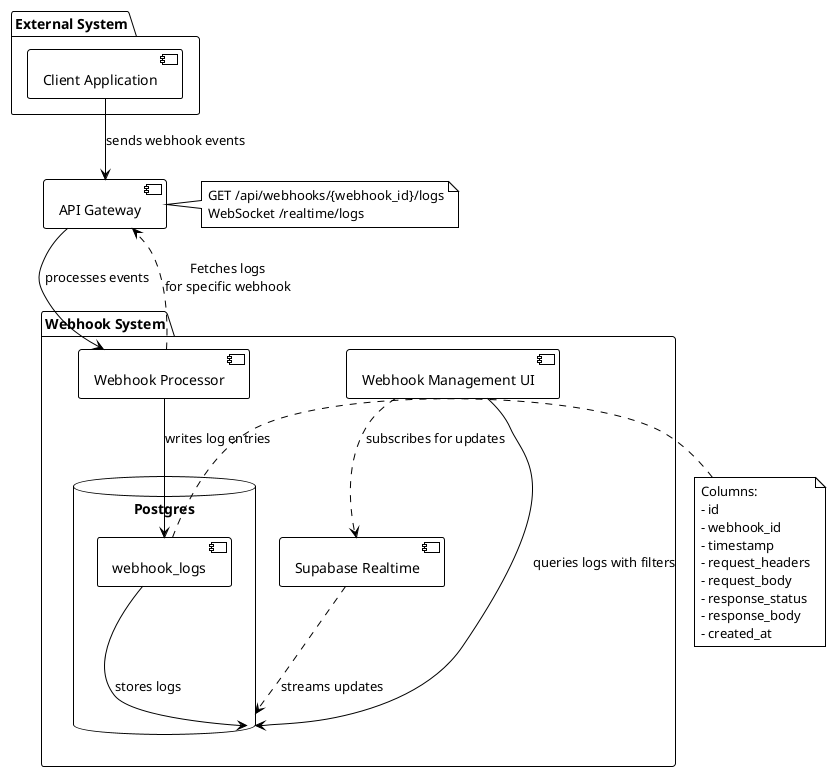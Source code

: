 @startuml
!theme plain

package "Webhook System" {
    [Webhook Management UI] as UI
    [Webhook Processor] as Processor
    [Supabase Realtime] as Realtime
    database "Postgres" as DB {
        [webhook_logs] as Logs
    }
}

[API Gateway] as API

package "External System" {
    [Client Application] as Client
}

Client --> API : sends webhook events
API --> Processor : processes events
Processor --> Logs : writes log entries
Logs --> DB : stores logs
UI ..> Realtime : subscribes for updates
Realtime ..> DB : streams updates
UI --> DB : queries logs with filters

note right of Logs
  Columns:
  - id
  - webhook_id
  - timestamp
  - request_headers
  - request_body
  - response_status
  - response_body
  - created_at
end note

note right of API
  GET /api/webhooks/{webhook_id}/logs
  WebSocket /realtime/logs
end note

Processor .down.> API : Fetches logs\nfor specific webhook

@enduml